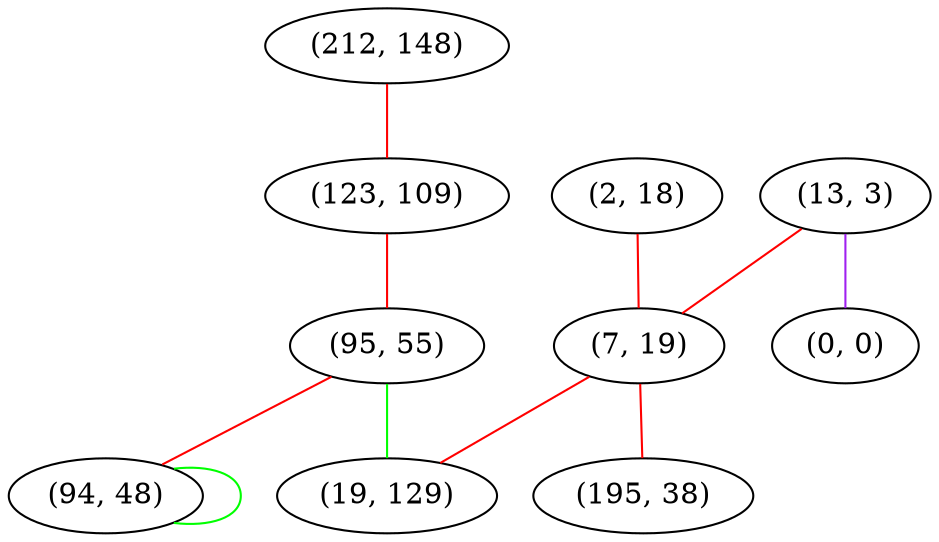 graph "" {
"(212, 148)";
"(13, 3)";
"(2, 18)";
"(123, 109)";
"(7, 19)";
"(0, 0)";
"(95, 55)";
"(195, 38)";
"(19, 129)";
"(94, 48)";
"(212, 148)" -- "(123, 109)"  [color=red, key=0, weight=1];
"(13, 3)" -- "(7, 19)"  [color=red, key=0, weight=1];
"(13, 3)" -- "(0, 0)"  [color=purple, key=0, weight=4];
"(2, 18)" -- "(7, 19)"  [color=red, key=0, weight=1];
"(123, 109)" -- "(95, 55)"  [color=red, key=0, weight=1];
"(7, 19)" -- "(19, 129)"  [color=red, key=0, weight=1];
"(7, 19)" -- "(195, 38)"  [color=red, key=0, weight=1];
"(95, 55)" -- "(19, 129)"  [color=green, key=0, weight=2];
"(95, 55)" -- "(94, 48)"  [color=red, key=0, weight=1];
"(94, 48)" -- "(94, 48)"  [color=green, key=0, weight=2];
}

